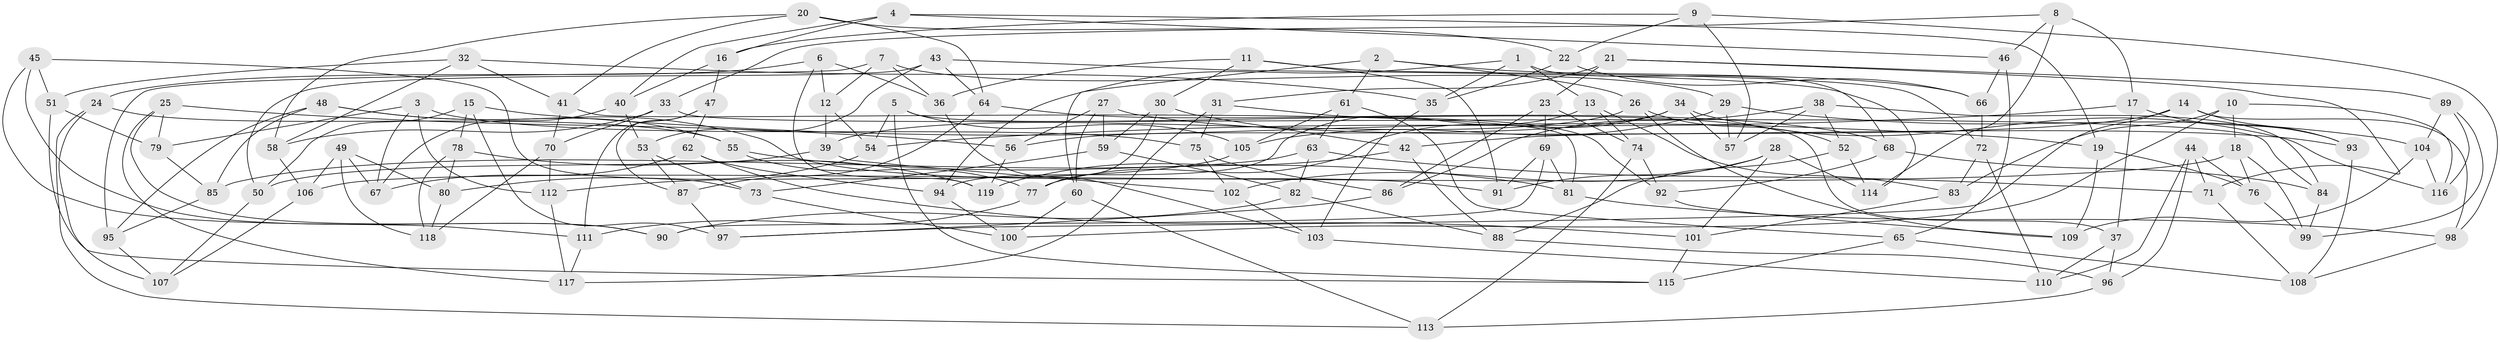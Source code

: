 // coarse degree distribution, {5: 0.1016949152542373, 8: 0.06779661016949153, 7: 0.06779661016949153, 3: 0.05084745762711865, 11: 0.01694915254237288, 6: 0.22033898305084745, 4: 0.3898305084745763, 12: 0.01694915254237288, 9: 0.03389830508474576, 10: 0.03389830508474576}
// Generated by graph-tools (version 1.1) at 2025/20/03/04/25 18:20:59]
// undirected, 119 vertices, 238 edges
graph export_dot {
graph [start="1"]
  node [color=gray90,style=filled];
  1;
  2;
  3;
  4;
  5;
  6;
  7;
  8;
  9;
  10;
  11;
  12;
  13;
  14;
  15;
  16;
  17;
  18;
  19;
  20;
  21;
  22;
  23;
  24;
  25;
  26;
  27;
  28;
  29;
  30;
  31;
  32;
  33;
  34;
  35;
  36;
  37;
  38;
  39;
  40;
  41;
  42;
  43;
  44;
  45;
  46;
  47;
  48;
  49;
  50;
  51;
  52;
  53;
  54;
  55;
  56;
  57;
  58;
  59;
  60;
  61;
  62;
  63;
  64;
  65;
  66;
  67;
  68;
  69;
  70;
  71;
  72;
  73;
  74;
  75;
  76;
  77;
  78;
  79;
  80;
  81;
  82;
  83;
  84;
  85;
  86;
  87;
  88;
  89;
  90;
  91;
  92;
  93;
  94;
  95;
  96;
  97;
  98;
  99;
  100;
  101;
  102;
  103;
  104;
  105;
  106;
  107;
  108;
  109;
  110;
  111;
  112;
  113;
  114;
  115;
  116;
  117;
  118;
  119;
  1 -- 13;
  1 -- 94;
  1 -- 68;
  1 -- 35;
  2 -- 60;
  2 -- 66;
  2 -- 61;
  2 -- 26;
  3 -- 79;
  3 -- 75;
  3 -- 112;
  3 -- 67;
  4 -- 16;
  4 -- 46;
  4 -- 40;
  4 -- 19;
  5 -- 54;
  5 -- 115;
  5 -- 37;
  5 -- 105;
  6 -- 24;
  6 -- 12;
  6 -- 119;
  6 -- 36;
  7 -- 36;
  7 -- 12;
  7 -- 95;
  7 -- 29;
  8 -- 33;
  8 -- 114;
  8 -- 46;
  8 -- 17;
  9 -- 22;
  9 -- 57;
  9 -- 16;
  9 -- 98;
  10 -- 83;
  10 -- 100;
  10 -- 18;
  10 -- 116;
  11 -- 91;
  11 -- 30;
  11 -- 72;
  11 -- 36;
  12 -- 39;
  12 -- 54;
  13 -- 94;
  13 -- 74;
  13 -- 83;
  14 -- 42;
  14 -- 93;
  14 -- 98;
  14 -- 97;
  15 -- 19;
  15 -- 97;
  15 -- 50;
  15 -- 78;
  16 -- 47;
  16 -- 40;
  17 -- 37;
  17 -- 54;
  17 -- 93;
  18 -- 76;
  18 -- 106;
  18 -- 99;
  19 -- 76;
  19 -- 109;
  20 -- 41;
  20 -- 64;
  20 -- 22;
  20 -- 58;
  21 -- 71;
  21 -- 89;
  21 -- 23;
  21 -- 31;
  22 -- 35;
  22 -- 66;
  23 -- 74;
  23 -- 69;
  23 -- 86;
  24 -- 107;
  24 -- 55;
  24 -- 113;
  25 -- 56;
  25 -- 79;
  25 -- 117;
  25 -- 90;
  26 -- 52;
  26 -- 39;
  26 -- 109;
  27 -- 93;
  27 -- 59;
  27 -- 60;
  27 -- 56;
  28 -- 102;
  28 -- 101;
  28 -- 91;
  28 -- 114;
  29 -- 104;
  29 -- 105;
  29 -- 57;
  30 -- 59;
  30 -- 42;
  30 -- 77;
  31 -- 117;
  31 -- 75;
  31 -- 92;
  32 -- 41;
  32 -- 51;
  32 -- 58;
  32 -- 35;
  33 -- 70;
  33 -- 84;
  33 -- 58;
  34 -- 116;
  34 -- 57;
  34 -- 56;
  34 -- 77;
  35 -- 103;
  36 -- 103;
  37 -- 110;
  37 -- 96;
  38 -- 86;
  38 -- 57;
  38 -- 84;
  38 -- 52;
  39 -- 50;
  39 -- 102;
  40 -- 67;
  40 -- 53;
  41 -- 81;
  41 -- 70;
  42 -- 119;
  42 -- 88;
  43 -- 64;
  43 -- 53;
  43 -- 50;
  43 -- 114;
  44 -- 76;
  44 -- 96;
  44 -- 110;
  44 -- 71;
  45 -- 51;
  45 -- 73;
  45 -- 111;
  45 -- 90;
  46 -- 65;
  46 -- 66;
  47 -- 111;
  47 -- 87;
  47 -- 62;
  48 -- 85;
  48 -- 95;
  48 -- 91;
  48 -- 55;
  49 -- 67;
  49 -- 118;
  49 -- 106;
  49 -- 80;
  50 -- 107;
  51 -- 115;
  51 -- 79;
  52 -- 114;
  52 -- 88;
  53 -- 73;
  53 -- 87;
  54 -- 80;
  55 -- 81;
  55 -- 77;
  56 -- 119;
  58 -- 106;
  59 -- 82;
  59 -- 73;
  60 -- 113;
  60 -- 100;
  61 -- 63;
  61 -- 65;
  61 -- 105;
  62 -- 94;
  62 -- 67;
  62 -- 101;
  63 -- 71;
  63 -- 82;
  63 -- 85;
  64 -- 68;
  64 -- 87;
  65 -- 108;
  65 -- 115;
  66 -- 72;
  68 -- 92;
  68 -- 84;
  69 -- 90;
  69 -- 81;
  69 -- 91;
  70 -- 112;
  70 -- 118;
  71 -- 108;
  72 -- 110;
  72 -- 83;
  73 -- 100;
  74 -- 92;
  74 -- 113;
  75 -- 86;
  75 -- 102;
  76 -- 99;
  77 -- 111;
  78 -- 118;
  78 -- 80;
  78 -- 119;
  79 -- 85;
  80 -- 118;
  81 -- 98;
  82 -- 88;
  82 -- 90;
  83 -- 101;
  84 -- 99;
  85 -- 95;
  86 -- 97;
  87 -- 97;
  88 -- 96;
  89 -- 99;
  89 -- 116;
  89 -- 104;
  92 -- 109;
  93 -- 108;
  94 -- 100;
  95 -- 107;
  96 -- 113;
  98 -- 108;
  101 -- 115;
  102 -- 103;
  103 -- 110;
  104 -- 116;
  104 -- 109;
  105 -- 112;
  106 -- 107;
  111 -- 117;
  112 -- 117;
}
